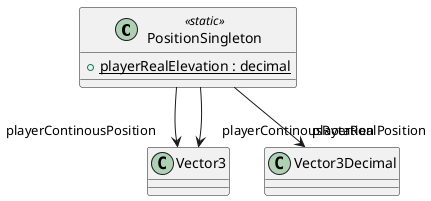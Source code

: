 @startuml
class PositionSingleton <<static>> {
    + {static} playerRealElevation : decimal
}
PositionSingleton --> "playerContinousPosition" Vector3
PositionSingleton --> "playerContinousRotation" Vector3
PositionSingleton --> "playerRealPosition" Vector3Decimal
@enduml
